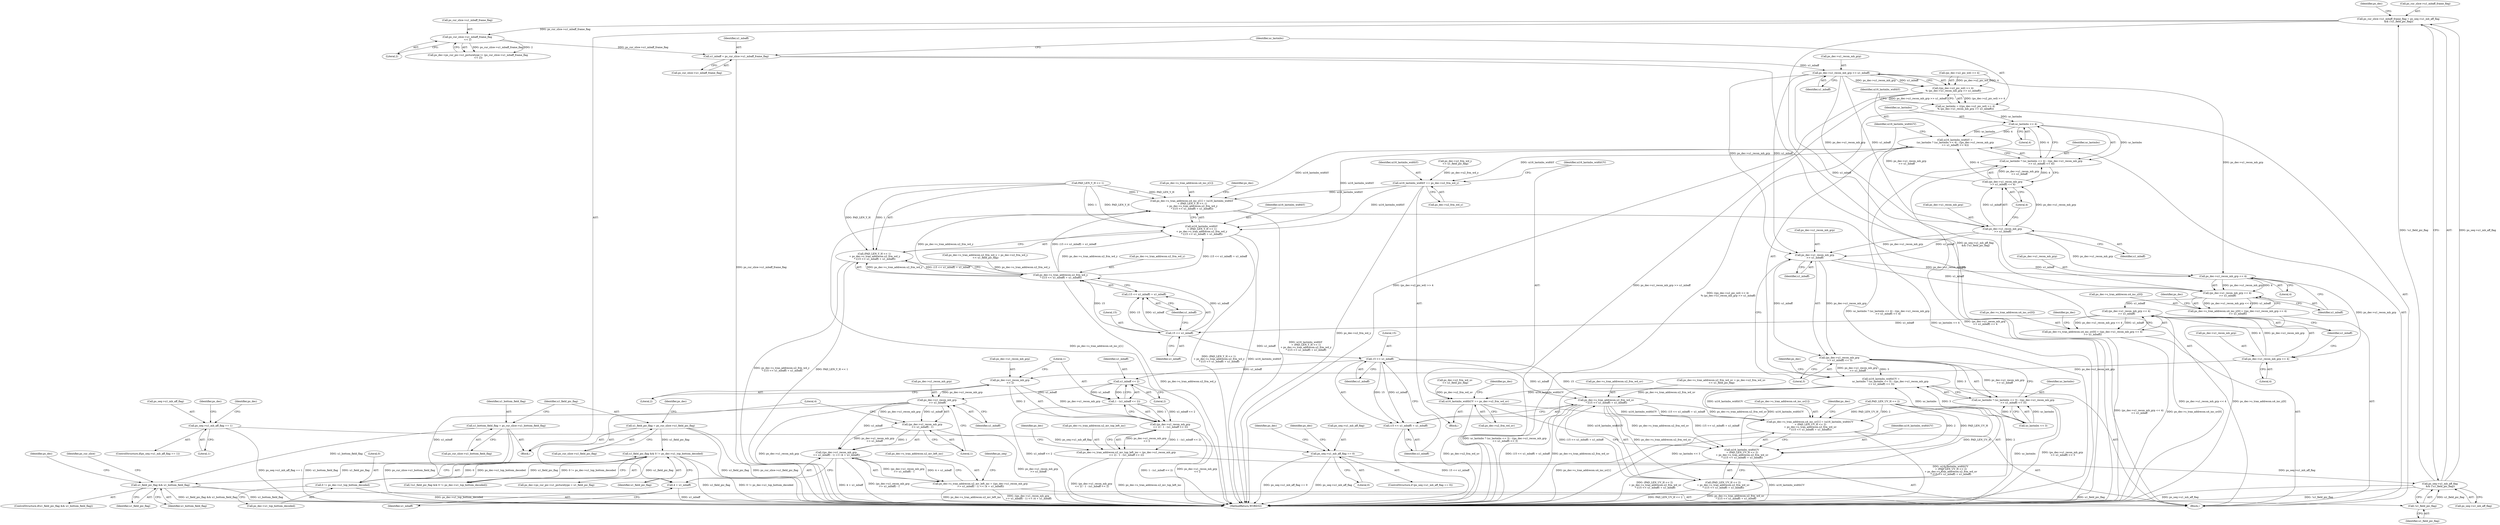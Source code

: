 digraph "0_Android_a78887bcffbc2995cf9ed72e0697acf560875e9e_3@pointer" {
"1001659" [label="(Call,ps_dec->u1_recon_mb_grp >> u1_mbaff)"];
"1001645" [label="(Call,u1_mbaff = ps_cur_slice->u1_mbaff_frame_flag)"];
"1001327" [label="(Call,ps_cur_slice->u1_mbaff_frame_flag\n << 2)"];
"1001311" [label="(Call,ps_cur_slice->u1_mbaff_frame_flag = ps_seq->u1_mb_aff_flag\n && (!u1_field_pic_flag))"];
"1001315" [label="(Call,ps_seq->u1_mb_aff_flag\n && (!u1_field_pic_flag))"];
"1000309" [label="(Call,ps_seq->u1_mb_aff_flag == 0)"];
"1000281" [label="(Call,ps_seq->u1_mb_aff_flag == 1)"];
"1001319" [label="(Call,!u1_field_pic_flag)"];
"1001208" [label="(Call,u1_field_pic_flag && u1_bottom_field_flag)"];
"1000786" [label="(Call,u1_field_pic_flag && 0 != ps_dec->u1_top_bottom_decoded)"];
"1000178" [label="(Call,u1_field_pic_flag = ps_cur_slice->u1_field_pic_flag)"];
"1000788" [label="(Call,0 != ps_dec->u1_top_bottom_decoded)"];
"1000172" [label="(Call,u1_bottom_field_flag = ps_cur_slice->u1_bottom_field_flag)"];
"1001653" [label="(Call,((ps_dec->u2_pic_wd) >> 4)\n % (ps_dec->u1_recon_mb_grp >> u1_mbaff))"];
"1001651" [label="(Call,uc_lastmbs = (((ps_dec->u2_pic_wd) >> 4)\n % (ps_dec->u1_recon_mb_grp >> u1_mbaff)))"];
"1001669" [label="(Call,uc_lastmbs << 4)"];
"1001665" [label="(Call,ui16_lastmbs_widthY =\n (uc_lastmbs ? (uc_lastmbs << 4) : ((ps_dec->u1_recon_mb_grp\n >> u1_mbaff) << 4)))"];
"1001752" [label="(Call,ui16_lastmbs_widthY += ps_dec->u2_frm_wd_y)"];
"1001792" [label="(Call,ps_dec->s_tran_addrecon.u4_inc_y[1] = (ui16_lastmbs_widthY\n + (PAD_LEN_Y_H << 1)\n + ps_dec->s_tran_addrecon.u2_frm_wd_y\n * ((15 << u1_mbaff) + u1_mbaff)))"];
"1001800" [label="(Call,ui16_lastmbs_widthY\n + (PAD_LEN_Y_H << 1)\n + ps_dec->s_tran_addrecon.u2_frm_wd_y\n * ((15 << u1_mbaff) + u1_mbaff))"];
"1001667" [label="(Call,uc_lastmbs ? (uc_lastmbs << 4) : ((ps_dec->u1_recon_mb_grp\n >> u1_mbaff) << 4))"];
"1001673" [label="(Call,ps_dec->u1_recon_mb_grp\n >> u1_mbaff)"];
"1001672" [label="(Call,(ps_dec->u1_recon_mb_grp\n >> u1_mbaff) << 4)"];
"1001688" [label="(Call,ps_dec->u1_recon_mb_grp\n >> u1_mbaff)"];
"1001687" [label="(Call,(ps_dec->u1_recon_mb_grp\n >> u1_mbaff) << 3)"];
"1001680" [label="(Call,ui16_lastmbs_widthUV =\n                        uc_lastmbs ? (uc_lastmbs << 3) : ((ps_dec->u1_recon_mb_grp\n >> u1_mbaff) << 3))"];
"1001757" [label="(Call,ui16_lastmbs_widthUV += ps_dec->u2_frm_wd_uv)"];
"1001817" [label="(Call,ps_dec->s_tran_addrecon.u4_inc_uv[1] = (ui16_lastmbs_widthUV\n + (PAD_LEN_UV_H << 2)\n + ps_dec->s_tran_addrecon.u2_frm_wd_uv\n * ((15 << u1_mbaff) + u1_mbaff)))"];
"1001825" [label="(Call,ui16_lastmbs_widthUV\n + (PAD_LEN_UV_H << 2)\n + ps_dec->s_tran_addrecon.u2_frm_wd_uv\n * ((15 << u1_mbaff) + u1_mbaff))"];
"1001682" [label="(Call,uc_lastmbs ? (uc_lastmbs << 3) : ((ps_dec->u1_recon_mb_grp\n >> u1_mbaff) << 3))"];
"1001771" [label="(Call,ps_dec->u1_recon_mb_grp << 4)"];
"1001770" [label="(Call,(ps_dec->u1_recon_mb_grp << 4)\n >> u1_mbaff)"];
"1001762" [label="(Call,ps_dec->s_tran_addrecon.u4_inc_y[0] = ((ps_dec->u1_recon_mb_grp << 4)\n >> u1_mbaff))"];
"1001785" [label="(Call,(ps_dec->u1_recon_mb_grp << 4)\n >> u1_mbaff)"];
"1001777" [label="(Call,ps_dec->s_tran_addrecon.u4_inc_uv[0] = ((ps_dec->u1_recon_mb_grp << 4)\n >> u1_mbaff))"];
"1001813" [label="(Call,15 << u1_mbaff)"];
"1001806" [label="(Call,ps_dec->s_tran_addrecon.u2_frm_wd_y\n * ((15 << u1_mbaff) + u1_mbaff))"];
"1001802" [label="(Call,(PAD_LEN_Y_H << 1)\n + ps_dec->s_tran_addrecon.u2_frm_wd_y\n * ((15 << u1_mbaff) + u1_mbaff))"];
"1001812" [label="(Call,(15 << u1_mbaff) + u1_mbaff)"];
"1001838" [label="(Call,15 << u1_mbaff)"];
"1001831" [label="(Call,ps_dec->s_tran_addrecon.u2_frm_wd_uv\n * ((15 << u1_mbaff) + u1_mbaff))"];
"1001827" [label="(Call,(PAD_LEN_UV_H << 2)\n + ps_dec->s_tran_addrecon.u2_frm_wd_uv\n * ((15 << u1_mbaff) + u1_mbaff))"];
"1001837" [label="(Call,(15 << u1_mbaff) + u1_mbaff)"];
"1001858" [label="(Call,u1_mbaff << 2)"];
"1001856" [label="(Call,1 - (u1_mbaff << 2))"];
"1001850" [label="(Call,(ps_dec->u1_recon_mb_grp\n << 2) - 1 - (u1_mbaff << 2))"];
"1001844" [label="(Call,ps_dec->s_tran_addrecon.u2_mv_top_left_inc = (ps_dec->u1_recon_mb_grp\n << 2) - 1 - (u1_mbaff << 2))"];
"1001869" [label="(Call,ps_dec->u1_recon_mb_grp\n >> u1_mbaff)"];
"1001868" [label="(Call,(ps_dec->u1_recon_mb_grp\n >> u1_mbaff) - 1)"];
"1001867" [label="(Call,((ps_dec->u1_recon_mb_grp\n >> u1_mbaff) - 1) << (4 + u1_mbaff))"];
"1001861" [label="(Call,ps_dec->s_tran_addrecon.u2_mv_left_inc = ((ps_dec->u1_recon_mb_grp\n >> u1_mbaff) - 1) << (4 + u1_mbaff))"];
"1001875" [label="(Call,4 + u1_mbaff)"];
"1001786" [label="(Call,ps_dec->u1_recon_mb_grp << 4)"];
"1001851" [label="(Call,ps_dec->u1_recon_mb_grp\n << 2)"];
"1001816" [label="(Identifier,u1_mbaff)"];
"1000281" [label="(Call,ps_seq->u1_mb_aff_flag == 1)"];
"1001757" [label="(Call,ui16_lastmbs_widthUV += ps_dec->u2_frm_wd_uv)"];
"1000188" [label="(Identifier,ps_dec)"];
"1001208" [label="(Call,u1_field_pic_flag && u1_bottom_field_flag)"];
"1001654" [label="(Call,(ps_dec->u2_pic_wd) >> 4)"];
"1001861" [label="(Call,ps_dec->s_tran_addrecon.u2_mv_left_inc = ((ps_dec->u1_recon_mb_grp\n >> u1_mbaff) - 1) << (4 + u1_mbaff))"];
"1001763" [label="(Call,ps_dec->s_tran_addrecon.u4_inc_y[0])"];
"1001775" [label="(Literal,4)"];
"1001827" [label="(Call,(PAD_LEN_UV_H << 2)\n + ps_dec->s_tran_addrecon.u2_frm_wd_uv\n * ((15 << u1_mbaff) + u1_mbaff))"];
"1001647" [label="(Call,ps_cur_slice->u1_mbaff_frame_flag)"];
"1001677" [label="(Identifier,u1_mbaff)"];
"1001843" [label="(Identifier,ps_dec)"];
"1001210" [label="(Identifier,u1_bottom_field_flag)"];
"1001669" [label="(Call,uc_lastmbs << 4)"];
"1001771" [label="(Call,ps_dec->u1_recon_mb_grp << 4)"];
"1000310" [label="(Call,ps_seq->u1_mb_aff_flag)"];
"1000285" [label="(Literal,1)"];
"1001692" [label="(Identifier,u1_mbaff)"];
"1001671" [label="(Literal,4)"];
"1001851" [label="(Call,ps_dec->u1_recon_mb_grp\n << 2)"];
"1001688" [label="(Call,ps_dec->u1_recon_mb_grp\n >> u1_mbaff)"];
"1001772" [label="(Call,ps_dec->u1_recon_mb_grp)"];
"1001857" [label="(Literal,1)"];
"1001682" [label="(Call,uc_lastmbs ? (uc_lastmbs << 3) : ((ps_dec->u1_recon_mb_grp\n >> u1_mbaff) << 3))"];
"1001209" [label="(Identifier,u1_field_pic_flag)"];
"1000309" [label="(Call,ps_seq->u1_mb_aff_flag == 0)"];
"1001320" [label="(Identifier,u1_field_pic_flag)"];
"1001770" [label="(Call,(ps_dec->u1_recon_mb_grp << 4)\n >> u1_mbaff)"];
"1001815" [label="(Identifier,u1_mbaff)"];
"1000172" [label="(Call,u1_bottom_field_flag = ps_cur_slice->u1_bottom_field_flag)"];
"1001787" [label="(Call,ps_dec->u1_recon_mb_grp)"];
"1001315" [label="(Call,ps_seq->u1_mb_aff_flag\n && (!u1_field_pic_flag))"];
"1001762" [label="(Call,ps_dec->s_tran_addrecon.u4_inc_y[0] = ((ps_dec->u1_recon_mb_grp << 4)\n >> u1_mbaff))"];
"1001821" [label="(Identifier,ps_dec)"];
"1001328" [label="(Call,ps_cur_slice->u1_mbaff_frame_flag)"];
"1001321" [label="(Call,ps_dec->ps_cur_pic->u1_picturetype |= (ps_cur_slice->u1_mbaff_frame_flag\n << 2))"];
"1001850" [label="(Call,(ps_dec->u1_recon_mb_grp\n << 2) - 1 - (u1_mbaff << 2))"];
"1000280" [label="(ControlStructure,if(ps_seq->u1_mb_aff_flag == 1))"];
"1000785" [label="(Call,!(u1_field_pic_flag && 0 != ps_dec->u1_top_bottom_decoded))"];
"1001817" [label="(Call,ps_dec->s_tran_addrecon.u4_inc_uv[1] = (ui16_lastmbs_widthUV\n + (PAD_LEN_UV_H << 2)\n + ps_dec->s_tran_addrecon.u2_frm_wd_uv\n * ((15 << u1_mbaff) + u1_mbaff)))"];
"1001825" [label="(Call,ui16_lastmbs_widthUV\n + (PAD_LEN_UV_H << 2)\n + ps_dec->s_tran_addrecon.u2_frm_wd_uv\n * ((15 << u1_mbaff) + u1_mbaff))"];
"1001814" [label="(Literal,15)"];
"1001697" [label="(Identifier,ps_dec)"];
"1001653" [label="(Call,((ps_dec->u2_pic_wd) >> 4)\n % (ps_dec->u1_recon_mb_grp >> u1_mbaff))"];
"1001674" [label="(Call,ps_dec->u1_recon_mb_grp)"];
"1001778" [label="(Call,ps_dec->s_tran_addrecon.u4_inc_uv[0])"];
"1000180" [label="(Call,ps_cur_slice->u1_field_pic_flag)"];
"1001800" [label="(Call,ui16_lastmbs_widthY\n + (PAD_LEN_Y_H << 1)\n + ps_dec->s_tran_addrecon.u2_frm_wd_y\n * ((15 << u1_mbaff) + u1_mbaff))"];
"1000282" [label="(Call,ps_seq->u1_mb_aff_flag)"];
"1001777" [label="(Call,ps_dec->s_tran_addrecon.u4_inc_uv[0] = ((ps_dec->u1_recon_mb_grp << 4)\n >> u1_mbaff))"];
"1001673" [label="(Call,ps_dec->u1_recon_mb_grp\n >> u1_mbaff)"];
"1001645" [label="(Call,u1_mbaff = ps_cur_slice->u1_mbaff_frame_flag)"];
"1001845" [label="(Call,ps_dec->s_tran_addrecon.u2_mv_top_left_inc)"];
"1001313" [label="(Identifier,ps_cur_slice)"];
"1000788" [label="(Call,0 != ps_dec->u1_top_bottom_decoded)"];
"1001870" [label="(Call,ps_dec->u1_recon_mb_grp)"];
"1000790" [label="(Call,ps_dec->u1_top_bottom_decoded)"];
"1001858" [label="(Call,u1_mbaff << 2)"];
"1000289" [label="(Identifier,ps_dec)"];
"1001807" [label="(Call,ps_dec->s_tran_addrecon.u2_frm_wd_y)"];
"1001683" [label="(Identifier,uc_lastmbs)"];
"1000322" [label="(Identifier,ps_dec)"];
"1001786" [label="(Call,ps_dec->u1_recon_mb_grp << 4)"];
"1001663" [label="(Identifier,u1_mbaff)"];
"1001733" [label="(Call,ps_dec->u2_frm_wd_y\n << u1_field_pic_flag)"];
"1001117" [label="(Call,ps_dec->ps_cur_pic->u1_picturetype = u1_field_pic_flag)"];
"1001646" [label="(Identifier,u1_mbaff)"];
"1001859" [label="(Identifier,u1_mbaff)"];
"1001693" [label="(Literal,3)"];
"1001840" [label="(Identifier,u1_mbaff)"];
"1001828" [label="(Call,PAD_LEN_UV_H << 2)"];
"1000308" [label="(ControlStructure,if (ps_seq->u1_mb_aff_flag == 0))"];
"1001781" [label="(Identifier,ps_dec)"];
"1001316" [label="(Call,ps_seq->u1_mb_aff_flag)"];
"1001665" [label="(Call,ui16_lastmbs_widthY =\n (uc_lastmbs ? (uc_lastmbs << 4) : ((ps_dec->u1_recon_mb_grp\n >> u1_mbaff) << 4)))"];
"1001876" [label="(Literal,4)"];
"1001727" [label="(Call,ps_dec->s_tran_addrecon.u2_frm_wd_y = ps_dec->u2_frm_wd_y\n << u1_field_pic_flag)"];
"1001793" [label="(Call,ps_dec->s_tran_addrecon.u4_inc_y[1])"];
"1000317" [label="(Identifier,ps_dec)"];
"1001668" [label="(Identifier,uc_lastmbs)"];
"1000789" [label="(Literal,0)"];
"1001670" [label="(Identifier,uc_lastmbs)"];
"1001860" [label="(Literal,2)"];
"1001684" [label="(Call,uc_lastmbs << 3)"];
"1001796" [label="(Identifier,ps_dec)"];
"1001839" [label="(Literal,15)"];
"1001873" [label="(Identifier,u1_mbaff)"];
"1001802" [label="(Call,(PAD_LEN_Y_H << 1)\n + ps_dec->s_tran_addrecon.u2_frm_wd_y\n * ((15 << u1_mbaff) + u1_mbaff))"];
"1001841" [label="(Identifier,u1_mbaff)"];
"1000174" [label="(Call,ps_cur_slice->u1_bottom_field_flag)"];
"1001751" [label="(Block,)"];
"1001776" [label="(Identifier,u1_mbaff)"];
"1001867" [label="(Call,((ps_dec->u1_recon_mb_grp\n >> u1_mbaff) - 1) << (4 + u1_mbaff))"];
"1000178" [label="(Call,u1_field_pic_flag = ps_cur_slice->u1_field_pic_flag)"];
"1001652" [label="(Identifier,uc_lastmbs)"];
"1001678" [label="(Literal,4)"];
"1000138" [label="(Block,)"];
"1001754" [label="(Call,ps_dec->u2_frm_wd_y)"];
"1001659" [label="(Call,ps_dec->u1_recon_mb_grp >> u1_mbaff)"];
"1001801" [label="(Identifier,ui16_lastmbs_widthY)"];
"1001785" [label="(Call,(ps_dec->u1_recon_mb_grp << 4)\n >> u1_mbaff)"];
"1001667" [label="(Call,uc_lastmbs ? (uc_lastmbs << 4) : ((ps_dec->u1_recon_mb_grp\n >> u1_mbaff) << 4))"];
"1001680" [label="(Call,ui16_lastmbs_widthUV =\n                        uc_lastmbs ? (uc_lastmbs << 3) : ((ps_dec->u1_recon_mb_grp\n >> u1_mbaff) << 3))"];
"1001812" [label="(Call,(15 << u1_mbaff) + u1_mbaff)"];
"1001790" [label="(Literal,4)"];
"1001869" [label="(Call,ps_dec->u1_recon_mb_grp\n >> u1_mbaff)"];
"1001791" [label="(Identifier,u1_mbaff)"];
"1001752" [label="(Call,ui16_lastmbs_widthY += ps_dec->u2_frm_wd_y)"];
"1001666" [label="(Identifier,ui16_lastmbs_widthY)"];
"1001855" [label="(Literal,2)"];
"1001844" [label="(Call,ps_dec->s_tran_addrecon.u2_mv_top_left_inc = (ps_dec->u1_recon_mb_grp\n << 2) - 1 - (u1_mbaff << 2))"];
"1001672" [label="(Call,(ps_dec->u1_recon_mb_grp\n >> u1_mbaff) << 4)"];
"1001311" [label="(Call,ps_cur_slice->u1_mbaff_frame_flag = ps_seq->u1_mb_aff_flag\n && (!u1_field_pic_flag))"];
"1000305" [label="(Identifier,ps_dec)"];
"1001744" [label="(Call,ps_dec->u2_frm_wd_uv\n << u1_field_pic_flag)"];
"1001651" [label="(Call,uc_lastmbs = (((ps_dec->u2_pic_wd) >> 4)\n % (ps_dec->u1_recon_mb_grp >> u1_mbaff)))"];
"1000313" [label="(Literal,0)"];
"1001818" [label="(Call,ps_dec->s_tran_addrecon.u4_inc_uv[1])"];
"1001826" [label="(Identifier,ui16_lastmbs_widthUV)"];
"1001327" [label="(Call,ps_cur_slice->u1_mbaff_frame_flag\n << 2)"];
"1001852" [label="(Call,ps_dec->u1_recon_mb_grp)"];
"1001207" [label="(ControlStructure,if(u1_field_pic_flag && u1_bottom_field_flag))"];
"1001806" [label="(Call,ps_dec->s_tran_addrecon.u2_frm_wd_y\n * ((15 << u1_mbaff) + u1_mbaff))"];
"1001832" [label="(Call,ps_dec->s_tran_addrecon.u2_frm_wd_uv)"];
"1002052" [label="(MethodReturn,WORD32)"];
"1001687" [label="(Call,(ps_dec->u1_recon_mb_grp\n >> u1_mbaff) << 3)"];
"1001831" [label="(Call,ps_dec->s_tran_addrecon.u2_frm_wd_uv\n * ((15 << u1_mbaff) + u1_mbaff))"];
"1001753" [label="(Identifier,ui16_lastmbs_widthY)"];
"1001868" [label="(Call,(ps_dec->u1_recon_mb_grp\n >> u1_mbaff) - 1)"];
"1001635" [label="(Block,)"];
"1001331" [label="(Literal,2)"];
"1001324" [label="(Identifier,ps_dec)"];
"1001681" [label="(Identifier,ui16_lastmbs_widthUV)"];
"1001862" [label="(Call,ps_dec->s_tran_addrecon.u2_mv_left_inc)"];
"1001813" [label="(Call,15 << u1_mbaff)"];
"1001738" [label="(Call,ps_dec->s_tran_addrecon.u2_frm_wd_uv = ps_dec->u2_frm_wd_uv\n << u1_field_pic_flag)"];
"1001689" [label="(Call,ps_dec->u1_recon_mb_grp)"];
"1000786" [label="(Call,u1_field_pic_flag && 0 != ps_dec->u1_top_bottom_decoded)"];
"1001803" [label="(Call,PAD_LEN_Y_H << 1)"];
"1001881" [label="(Identifier,ps_seq)"];
"1000787" [label="(Identifier,u1_field_pic_flag)"];
"1001856" [label="(Call,1 - (u1_mbaff << 2))"];
"1001218" [label="(Identifier,ps_dec)"];
"1001758" [label="(Identifier,ui16_lastmbs_widthUV)"];
"1001759" [label="(Call,ps_dec->u2_frm_wd_uv)"];
"1001877" [label="(Identifier,u1_mbaff)"];
"1001312" [label="(Call,ps_cur_slice->u1_mbaff_frame_flag)"];
"1000173" [label="(Identifier,u1_bottom_field_flag)"];
"1001766" [label="(Identifier,ps_dec)"];
"1001838" [label="(Call,15 << u1_mbaff)"];
"1001837" [label="(Call,(15 << u1_mbaff) + u1_mbaff)"];
"1001875" [label="(Call,4 + u1_mbaff)"];
"1001319" [label="(Call,!u1_field_pic_flag)"];
"1001864" [label="(Identifier,ps_dec)"];
"1000179" [label="(Identifier,u1_field_pic_flag)"];
"1001660" [label="(Call,ps_dec->u1_recon_mb_grp)"];
"1001792" [label="(Call,ps_dec->s_tran_addrecon.u4_inc_y[1] = (ui16_lastmbs_widthY\n + (PAD_LEN_Y_H << 1)\n + ps_dec->s_tran_addrecon.u2_frm_wd_y\n * ((15 << u1_mbaff) + u1_mbaff)))"];
"1001874" [label="(Literal,1)"];
"1001659" -> "1001653"  [label="AST: "];
"1001659" -> "1001663"  [label="CFG: "];
"1001660" -> "1001659"  [label="AST: "];
"1001663" -> "1001659"  [label="AST: "];
"1001653" -> "1001659"  [label="CFG: "];
"1001659" -> "1001653"  [label="DDG: ps_dec->u1_recon_mb_grp"];
"1001659" -> "1001653"  [label="DDG: u1_mbaff"];
"1001645" -> "1001659"  [label="DDG: u1_mbaff"];
"1001659" -> "1001673"  [label="DDG: ps_dec->u1_recon_mb_grp"];
"1001659" -> "1001673"  [label="DDG: u1_mbaff"];
"1001659" -> "1001688"  [label="DDG: ps_dec->u1_recon_mb_grp"];
"1001659" -> "1001688"  [label="DDG: u1_mbaff"];
"1001659" -> "1001771"  [label="DDG: ps_dec->u1_recon_mb_grp"];
"1001659" -> "1001770"  [label="DDG: u1_mbaff"];
"1001645" -> "1001635"  [label="AST: "];
"1001645" -> "1001647"  [label="CFG: "];
"1001646" -> "1001645"  [label="AST: "];
"1001647" -> "1001645"  [label="AST: "];
"1001652" -> "1001645"  [label="CFG: "];
"1001645" -> "1002052"  [label="DDG: ps_cur_slice->u1_mbaff_frame_flag"];
"1001327" -> "1001645"  [label="DDG: ps_cur_slice->u1_mbaff_frame_flag"];
"1001327" -> "1001321"  [label="AST: "];
"1001327" -> "1001331"  [label="CFG: "];
"1001328" -> "1001327"  [label="AST: "];
"1001331" -> "1001327"  [label="AST: "];
"1001321" -> "1001327"  [label="CFG: "];
"1001327" -> "1001321"  [label="DDG: ps_cur_slice->u1_mbaff_frame_flag"];
"1001327" -> "1001321"  [label="DDG: 2"];
"1001311" -> "1001327"  [label="DDG: ps_cur_slice->u1_mbaff_frame_flag"];
"1001311" -> "1000138"  [label="AST: "];
"1001311" -> "1001315"  [label="CFG: "];
"1001312" -> "1001311"  [label="AST: "];
"1001315" -> "1001311"  [label="AST: "];
"1001324" -> "1001311"  [label="CFG: "];
"1001311" -> "1002052"  [label="DDG: ps_seq->u1_mb_aff_flag\n && (!u1_field_pic_flag)"];
"1001315" -> "1001311"  [label="DDG: ps_seq->u1_mb_aff_flag"];
"1001315" -> "1001311"  [label="DDG: !u1_field_pic_flag"];
"1001315" -> "1001316"  [label="CFG: "];
"1001315" -> "1001319"  [label="CFG: "];
"1001316" -> "1001315"  [label="AST: "];
"1001319" -> "1001315"  [label="AST: "];
"1001315" -> "1002052"  [label="DDG: ps_seq->u1_mb_aff_flag"];
"1001315" -> "1002052"  [label="DDG: !u1_field_pic_flag"];
"1000309" -> "1001315"  [label="DDG: ps_seq->u1_mb_aff_flag"];
"1001319" -> "1001315"  [label="DDG: u1_field_pic_flag"];
"1000309" -> "1000308"  [label="AST: "];
"1000309" -> "1000313"  [label="CFG: "];
"1000310" -> "1000309"  [label="AST: "];
"1000313" -> "1000309"  [label="AST: "];
"1000317" -> "1000309"  [label="CFG: "];
"1000322" -> "1000309"  [label="CFG: "];
"1000309" -> "1002052"  [label="DDG: ps_seq->u1_mb_aff_flag"];
"1000309" -> "1002052"  [label="DDG: ps_seq->u1_mb_aff_flag == 0"];
"1000281" -> "1000309"  [label="DDG: ps_seq->u1_mb_aff_flag"];
"1000281" -> "1000280"  [label="AST: "];
"1000281" -> "1000285"  [label="CFG: "];
"1000282" -> "1000281"  [label="AST: "];
"1000285" -> "1000281"  [label="AST: "];
"1000289" -> "1000281"  [label="CFG: "];
"1000305" -> "1000281"  [label="CFG: "];
"1000281" -> "1002052"  [label="DDG: ps_seq->u1_mb_aff_flag == 1"];
"1001319" -> "1001320"  [label="CFG: "];
"1001320" -> "1001319"  [label="AST: "];
"1001208" -> "1001319"  [label="DDG: u1_field_pic_flag"];
"1001208" -> "1001207"  [label="AST: "];
"1001208" -> "1001209"  [label="CFG: "];
"1001208" -> "1001210"  [label="CFG: "];
"1001209" -> "1001208"  [label="AST: "];
"1001210" -> "1001208"  [label="AST: "];
"1001218" -> "1001208"  [label="CFG: "];
"1001313" -> "1001208"  [label="CFG: "];
"1001208" -> "1002052"  [label="DDG: u1_field_pic_flag && u1_bottom_field_flag"];
"1001208" -> "1002052"  [label="DDG: u1_bottom_field_flag"];
"1000786" -> "1001208"  [label="DDG: u1_field_pic_flag"];
"1000172" -> "1001208"  [label="DDG: u1_bottom_field_flag"];
"1000786" -> "1000785"  [label="AST: "];
"1000786" -> "1000787"  [label="CFG: "];
"1000786" -> "1000788"  [label="CFG: "];
"1000787" -> "1000786"  [label="AST: "];
"1000788" -> "1000786"  [label="AST: "];
"1000785" -> "1000786"  [label="CFG: "];
"1000786" -> "1002052"  [label="DDG: 0 != ps_dec->u1_top_bottom_decoded"];
"1000786" -> "1002052"  [label="DDG: u1_field_pic_flag"];
"1000786" -> "1000785"  [label="DDG: u1_field_pic_flag"];
"1000786" -> "1000785"  [label="DDG: 0 != ps_dec->u1_top_bottom_decoded"];
"1000178" -> "1000786"  [label="DDG: u1_field_pic_flag"];
"1000788" -> "1000786"  [label="DDG: 0"];
"1000788" -> "1000786"  [label="DDG: ps_dec->u1_top_bottom_decoded"];
"1000786" -> "1001117"  [label="DDG: u1_field_pic_flag"];
"1000178" -> "1000138"  [label="AST: "];
"1000178" -> "1000180"  [label="CFG: "];
"1000179" -> "1000178"  [label="AST: "];
"1000180" -> "1000178"  [label="AST: "];
"1000188" -> "1000178"  [label="CFG: "];
"1000178" -> "1002052"  [label="DDG: u1_field_pic_flag"];
"1000178" -> "1002052"  [label="DDG: ps_cur_slice->u1_field_pic_flag"];
"1000788" -> "1000790"  [label="CFG: "];
"1000789" -> "1000788"  [label="AST: "];
"1000790" -> "1000788"  [label="AST: "];
"1000788" -> "1002052"  [label="DDG: ps_dec->u1_top_bottom_decoded"];
"1000172" -> "1000138"  [label="AST: "];
"1000172" -> "1000174"  [label="CFG: "];
"1000173" -> "1000172"  [label="AST: "];
"1000174" -> "1000172"  [label="AST: "];
"1000179" -> "1000172"  [label="CFG: "];
"1000172" -> "1002052"  [label="DDG: u1_bottom_field_flag"];
"1000172" -> "1002052"  [label="DDG: ps_cur_slice->u1_bottom_field_flag"];
"1001653" -> "1001651"  [label="AST: "];
"1001654" -> "1001653"  [label="AST: "];
"1001651" -> "1001653"  [label="CFG: "];
"1001653" -> "1002052"  [label="DDG: (ps_dec->u2_pic_wd) >> 4"];
"1001653" -> "1002052"  [label="DDG: ps_dec->u1_recon_mb_grp >> u1_mbaff"];
"1001653" -> "1001651"  [label="DDG: (ps_dec->u2_pic_wd) >> 4"];
"1001653" -> "1001651"  [label="DDG: ps_dec->u1_recon_mb_grp >> u1_mbaff"];
"1001654" -> "1001653"  [label="DDG: ps_dec->u2_pic_wd"];
"1001654" -> "1001653"  [label="DDG: 4"];
"1001651" -> "1001635"  [label="AST: "];
"1001652" -> "1001651"  [label="AST: "];
"1001666" -> "1001651"  [label="CFG: "];
"1001651" -> "1002052"  [label="DDG: ((ps_dec->u2_pic_wd) >> 4)\n % (ps_dec->u1_recon_mb_grp >> u1_mbaff)"];
"1001651" -> "1001669"  [label="DDG: uc_lastmbs"];
"1001669" -> "1001667"  [label="AST: "];
"1001669" -> "1001671"  [label="CFG: "];
"1001670" -> "1001669"  [label="AST: "];
"1001671" -> "1001669"  [label="AST: "];
"1001667" -> "1001669"  [label="CFG: "];
"1001669" -> "1001665"  [label="DDG: uc_lastmbs"];
"1001669" -> "1001665"  [label="DDG: 4"];
"1001669" -> "1001667"  [label="DDG: uc_lastmbs"];
"1001669" -> "1001667"  [label="DDG: 4"];
"1001665" -> "1001635"  [label="AST: "];
"1001665" -> "1001667"  [label="CFG: "];
"1001666" -> "1001665"  [label="AST: "];
"1001667" -> "1001665"  [label="AST: "];
"1001681" -> "1001665"  [label="CFG: "];
"1001665" -> "1002052"  [label="DDG: uc_lastmbs ? (uc_lastmbs << 4) : ((ps_dec->u1_recon_mb_grp\n >> u1_mbaff) << 4)"];
"1001672" -> "1001665"  [label="DDG: ps_dec->u1_recon_mb_grp\n >> u1_mbaff"];
"1001672" -> "1001665"  [label="DDG: 4"];
"1001665" -> "1001752"  [label="DDG: ui16_lastmbs_widthY"];
"1001665" -> "1001792"  [label="DDG: ui16_lastmbs_widthY"];
"1001665" -> "1001800"  [label="DDG: ui16_lastmbs_widthY"];
"1001752" -> "1001751"  [label="AST: "];
"1001752" -> "1001754"  [label="CFG: "];
"1001753" -> "1001752"  [label="AST: "];
"1001754" -> "1001752"  [label="AST: "];
"1001758" -> "1001752"  [label="CFG: "];
"1001752" -> "1002052"  [label="DDG: ps_dec->u2_frm_wd_y"];
"1001733" -> "1001752"  [label="DDG: ps_dec->u2_frm_wd_y"];
"1001752" -> "1001792"  [label="DDG: ui16_lastmbs_widthY"];
"1001752" -> "1001800"  [label="DDG: ui16_lastmbs_widthY"];
"1001792" -> "1001635"  [label="AST: "];
"1001792" -> "1001800"  [label="CFG: "];
"1001793" -> "1001792"  [label="AST: "];
"1001800" -> "1001792"  [label="AST: "];
"1001821" -> "1001792"  [label="CFG: "];
"1001792" -> "1002052"  [label="DDG: ui16_lastmbs_widthY\n + (PAD_LEN_Y_H << 1)\n + ps_dec->s_tran_addrecon.u2_frm_wd_y\n * ((15 << u1_mbaff) + u1_mbaff)"];
"1001792" -> "1002052"  [label="DDG: ps_dec->s_tran_addrecon.u4_inc_y[1]"];
"1001803" -> "1001792"  [label="DDG: PAD_LEN_Y_H"];
"1001803" -> "1001792"  [label="DDG: 1"];
"1001806" -> "1001792"  [label="DDG: ps_dec->s_tran_addrecon.u2_frm_wd_y"];
"1001806" -> "1001792"  [label="DDG: (15 << u1_mbaff) + u1_mbaff"];
"1001800" -> "1001802"  [label="CFG: "];
"1001801" -> "1001800"  [label="AST: "];
"1001802" -> "1001800"  [label="AST: "];
"1001800" -> "1002052"  [label="DDG: ui16_lastmbs_widthY"];
"1001800" -> "1002052"  [label="DDG: (PAD_LEN_Y_H << 1)\n + ps_dec->s_tran_addrecon.u2_frm_wd_y\n * ((15 << u1_mbaff) + u1_mbaff)"];
"1001803" -> "1001800"  [label="DDG: PAD_LEN_Y_H"];
"1001803" -> "1001800"  [label="DDG: 1"];
"1001806" -> "1001800"  [label="DDG: ps_dec->s_tran_addrecon.u2_frm_wd_y"];
"1001806" -> "1001800"  [label="DDG: (15 << u1_mbaff) + u1_mbaff"];
"1001667" -> "1001672"  [label="CFG: "];
"1001668" -> "1001667"  [label="AST: "];
"1001672" -> "1001667"  [label="AST: "];
"1001667" -> "1002052"  [label="DDG: (ps_dec->u1_recon_mb_grp\n >> u1_mbaff) << 4"];
"1001667" -> "1002052"  [label="DDG: uc_lastmbs << 4"];
"1001672" -> "1001667"  [label="DDG: ps_dec->u1_recon_mb_grp\n >> u1_mbaff"];
"1001672" -> "1001667"  [label="DDG: 4"];
"1001673" -> "1001672"  [label="AST: "];
"1001673" -> "1001677"  [label="CFG: "];
"1001674" -> "1001673"  [label="AST: "];
"1001677" -> "1001673"  [label="AST: "];
"1001678" -> "1001673"  [label="CFG: "];
"1001673" -> "1001672"  [label="DDG: ps_dec->u1_recon_mb_grp"];
"1001673" -> "1001672"  [label="DDG: u1_mbaff"];
"1001673" -> "1001688"  [label="DDG: ps_dec->u1_recon_mb_grp"];
"1001673" -> "1001688"  [label="DDG: u1_mbaff"];
"1001673" -> "1001771"  [label="DDG: ps_dec->u1_recon_mb_grp"];
"1001673" -> "1001770"  [label="DDG: u1_mbaff"];
"1001672" -> "1001678"  [label="CFG: "];
"1001678" -> "1001672"  [label="AST: "];
"1001688" -> "1001687"  [label="AST: "];
"1001688" -> "1001692"  [label="CFG: "];
"1001689" -> "1001688"  [label="AST: "];
"1001692" -> "1001688"  [label="AST: "];
"1001693" -> "1001688"  [label="CFG: "];
"1001688" -> "1001687"  [label="DDG: ps_dec->u1_recon_mb_grp"];
"1001688" -> "1001687"  [label="DDG: u1_mbaff"];
"1001688" -> "1001771"  [label="DDG: ps_dec->u1_recon_mb_grp"];
"1001688" -> "1001770"  [label="DDG: u1_mbaff"];
"1001687" -> "1001682"  [label="AST: "];
"1001687" -> "1001693"  [label="CFG: "];
"1001693" -> "1001687"  [label="AST: "];
"1001682" -> "1001687"  [label="CFG: "];
"1001687" -> "1001680"  [label="DDG: ps_dec->u1_recon_mb_grp\n >> u1_mbaff"];
"1001687" -> "1001680"  [label="DDG: 3"];
"1001687" -> "1001682"  [label="DDG: ps_dec->u1_recon_mb_grp\n >> u1_mbaff"];
"1001687" -> "1001682"  [label="DDG: 3"];
"1001680" -> "1001635"  [label="AST: "];
"1001680" -> "1001682"  [label="CFG: "];
"1001681" -> "1001680"  [label="AST: "];
"1001682" -> "1001680"  [label="AST: "];
"1001697" -> "1001680"  [label="CFG: "];
"1001680" -> "1002052"  [label="DDG: uc_lastmbs ? (uc_lastmbs << 3) : ((ps_dec->u1_recon_mb_grp\n >> u1_mbaff) << 3)"];
"1001684" -> "1001680"  [label="DDG: uc_lastmbs"];
"1001684" -> "1001680"  [label="DDG: 3"];
"1001680" -> "1001757"  [label="DDG: ui16_lastmbs_widthUV"];
"1001680" -> "1001817"  [label="DDG: ui16_lastmbs_widthUV"];
"1001680" -> "1001825"  [label="DDG: ui16_lastmbs_widthUV"];
"1001757" -> "1001751"  [label="AST: "];
"1001757" -> "1001759"  [label="CFG: "];
"1001758" -> "1001757"  [label="AST: "];
"1001759" -> "1001757"  [label="AST: "];
"1001766" -> "1001757"  [label="CFG: "];
"1001757" -> "1002052"  [label="DDG: ps_dec->u2_frm_wd_uv"];
"1001744" -> "1001757"  [label="DDG: ps_dec->u2_frm_wd_uv"];
"1001757" -> "1001817"  [label="DDG: ui16_lastmbs_widthUV"];
"1001757" -> "1001825"  [label="DDG: ui16_lastmbs_widthUV"];
"1001817" -> "1001635"  [label="AST: "];
"1001817" -> "1001825"  [label="CFG: "];
"1001818" -> "1001817"  [label="AST: "];
"1001825" -> "1001817"  [label="AST: "];
"1001843" -> "1001817"  [label="CFG: "];
"1001817" -> "1002052"  [label="DDG: ui16_lastmbs_widthUV\n + (PAD_LEN_UV_H << 2)\n + ps_dec->s_tran_addrecon.u2_frm_wd_uv\n * ((15 << u1_mbaff) + u1_mbaff)"];
"1001817" -> "1002052"  [label="DDG: ps_dec->s_tran_addrecon.u4_inc_uv[1]"];
"1001828" -> "1001817"  [label="DDG: PAD_LEN_UV_H"];
"1001828" -> "1001817"  [label="DDG: 2"];
"1001831" -> "1001817"  [label="DDG: ps_dec->s_tran_addrecon.u2_frm_wd_uv"];
"1001831" -> "1001817"  [label="DDG: (15 << u1_mbaff) + u1_mbaff"];
"1001825" -> "1001827"  [label="CFG: "];
"1001826" -> "1001825"  [label="AST: "];
"1001827" -> "1001825"  [label="AST: "];
"1001825" -> "1002052"  [label="DDG: ui16_lastmbs_widthUV"];
"1001825" -> "1002052"  [label="DDG: (PAD_LEN_UV_H << 2)\n + ps_dec->s_tran_addrecon.u2_frm_wd_uv\n * ((15 << u1_mbaff) + u1_mbaff)"];
"1001828" -> "1001825"  [label="DDG: PAD_LEN_UV_H"];
"1001828" -> "1001825"  [label="DDG: 2"];
"1001831" -> "1001825"  [label="DDG: ps_dec->s_tran_addrecon.u2_frm_wd_uv"];
"1001831" -> "1001825"  [label="DDG: (15 << u1_mbaff) + u1_mbaff"];
"1001682" -> "1001684"  [label="CFG: "];
"1001683" -> "1001682"  [label="AST: "];
"1001684" -> "1001682"  [label="AST: "];
"1001682" -> "1002052"  [label="DDG: uc_lastmbs << 3"];
"1001682" -> "1002052"  [label="DDG: uc_lastmbs"];
"1001682" -> "1002052"  [label="DDG: (ps_dec->u1_recon_mb_grp\n >> u1_mbaff) << 3"];
"1001684" -> "1001682"  [label="DDG: uc_lastmbs"];
"1001684" -> "1001682"  [label="DDG: 3"];
"1001771" -> "1001770"  [label="AST: "];
"1001771" -> "1001775"  [label="CFG: "];
"1001772" -> "1001771"  [label="AST: "];
"1001775" -> "1001771"  [label="AST: "];
"1001776" -> "1001771"  [label="CFG: "];
"1001771" -> "1001770"  [label="DDG: ps_dec->u1_recon_mb_grp"];
"1001771" -> "1001770"  [label="DDG: 4"];
"1001771" -> "1001786"  [label="DDG: ps_dec->u1_recon_mb_grp"];
"1001770" -> "1001762"  [label="AST: "];
"1001770" -> "1001776"  [label="CFG: "];
"1001776" -> "1001770"  [label="AST: "];
"1001762" -> "1001770"  [label="CFG: "];
"1001770" -> "1001762"  [label="DDG: ps_dec->u1_recon_mb_grp << 4"];
"1001770" -> "1001762"  [label="DDG: u1_mbaff"];
"1001770" -> "1001785"  [label="DDG: u1_mbaff"];
"1001762" -> "1001635"  [label="AST: "];
"1001763" -> "1001762"  [label="AST: "];
"1001781" -> "1001762"  [label="CFG: "];
"1001762" -> "1002052"  [label="DDG: ps_dec->s_tran_addrecon.u4_inc_y[0]"];
"1001785" -> "1001777"  [label="AST: "];
"1001785" -> "1001791"  [label="CFG: "];
"1001786" -> "1001785"  [label="AST: "];
"1001791" -> "1001785"  [label="AST: "];
"1001777" -> "1001785"  [label="CFG: "];
"1001785" -> "1002052"  [label="DDG: ps_dec->u1_recon_mb_grp << 4"];
"1001785" -> "1001777"  [label="DDG: ps_dec->u1_recon_mb_grp << 4"];
"1001785" -> "1001777"  [label="DDG: u1_mbaff"];
"1001786" -> "1001785"  [label="DDG: ps_dec->u1_recon_mb_grp"];
"1001786" -> "1001785"  [label="DDG: 4"];
"1001785" -> "1001813"  [label="DDG: u1_mbaff"];
"1001777" -> "1001635"  [label="AST: "];
"1001778" -> "1001777"  [label="AST: "];
"1001796" -> "1001777"  [label="CFG: "];
"1001777" -> "1002052"  [label="DDG: ps_dec->s_tran_addrecon.u4_inc_uv[0]"];
"1001777" -> "1002052"  [label="DDG: (ps_dec->u1_recon_mb_grp << 4)\n >> u1_mbaff"];
"1001813" -> "1001812"  [label="AST: "];
"1001813" -> "1001815"  [label="CFG: "];
"1001814" -> "1001813"  [label="AST: "];
"1001815" -> "1001813"  [label="AST: "];
"1001816" -> "1001813"  [label="CFG: "];
"1001813" -> "1001806"  [label="DDG: 15"];
"1001813" -> "1001806"  [label="DDG: u1_mbaff"];
"1001813" -> "1001812"  [label="DDG: 15"];
"1001813" -> "1001812"  [label="DDG: u1_mbaff"];
"1001813" -> "1001838"  [label="DDG: u1_mbaff"];
"1001806" -> "1001802"  [label="AST: "];
"1001806" -> "1001812"  [label="CFG: "];
"1001807" -> "1001806"  [label="AST: "];
"1001812" -> "1001806"  [label="AST: "];
"1001802" -> "1001806"  [label="CFG: "];
"1001806" -> "1002052"  [label="DDG: ps_dec->s_tran_addrecon.u2_frm_wd_y"];
"1001806" -> "1001802"  [label="DDG: ps_dec->s_tran_addrecon.u2_frm_wd_y"];
"1001806" -> "1001802"  [label="DDG: (15 << u1_mbaff) + u1_mbaff"];
"1001727" -> "1001806"  [label="DDG: ps_dec->s_tran_addrecon.u2_frm_wd_y"];
"1001803" -> "1001802"  [label="AST: "];
"1001802" -> "1002052"  [label="DDG: PAD_LEN_Y_H << 1"];
"1001802" -> "1002052"  [label="DDG: ps_dec->s_tran_addrecon.u2_frm_wd_y\n * ((15 << u1_mbaff) + u1_mbaff)"];
"1001803" -> "1001802"  [label="DDG: PAD_LEN_Y_H"];
"1001803" -> "1001802"  [label="DDG: 1"];
"1001812" -> "1001816"  [label="CFG: "];
"1001816" -> "1001812"  [label="AST: "];
"1001838" -> "1001837"  [label="AST: "];
"1001838" -> "1001840"  [label="CFG: "];
"1001839" -> "1001838"  [label="AST: "];
"1001840" -> "1001838"  [label="AST: "];
"1001841" -> "1001838"  [label="CFG: "];
"1001838" -> "1001831"  [label="DDG: 15"];
"1001838" -> "1001831"  [label="DDG: u1_mbaff"];
"1001838" -> "1001837"  [label="DDG: 15"];
"1001838" -> "1001837"  [label="DDG: u1_mbaff"];
"1001838" -> "1001858"  [label="DDG: u1_mbaff"];
"1001831" -> "1001827"  [label="AST: "];
"1001831" -> "1001837"  [label="CFG: "];
"1001832" -> "1001831"  [label="AST: "];
"1001837" -> "1001831"  [label="AST: "];
"1001827" -> "1001831"  [label="CFG: "];
"1001831" -> "1002052"  [label="DDG: (15 << u1_mbaff) + u1_mbaff"];
"1001831" -> "1002052"  [label="DDG: ps_dec->s_tran_addrecon.u2_frm_wd_uv"];
"1001831" -> "1001827"  [label="DDG: ps_dec->s_tran_addrecon.u2_frm_wd_uv"];
"1001831" -> "1001827"  [label="DDG: (15 << u1_mbaff) + u1_mbaff"];
"1001738" -> "1001831"  [label="DDG: ps_dec->s_tran_addrecon.u2_frm_wd_uv"];
"1001828" -> "1001827"  [label="AST: "];
"1001827" -> "1002052"  [label="DDG: ps_dec->s_tran_addrecon.u2_frm_wd_uv\n * ((15 << u1_mbaff) + u1_mbaff)"];
"1001827" -> "1002052"  [label="DDG: PAD_LEN_UV_H << 2"];
"1001828" -> "1001827"  [label="DDG: PAD_LEN_UV_H"];
"1001828" -> "1001827"  [label="DDG: 2"];
"1001837" -> "1001841"  [label="CFG: "];
"1001841" -> "1001837"  [label="AST: "];
"1001837" -> "1002052"  [label="DDG: 15 << u1_mbaff"];
"1001858" -> "1001856"  [label="AST: "];
"1001858" -> "1001860"  [label="CFG: "];
"1001859" -> "1001858"  [label="AST: "];
"1001860" -> "1001858"  [label="AST: "];
"1001856" -> "1001858"  [label="CFG: "];
"1001858" -> "1001856"  [label="DDG: u1_mbaff"];
"1001858" -> "1001856"  [label="DDG: 2"];
"1001858" -> "1001869"  [label="DDG: u1_mbaff"];
"1001856" -> "1001850"  [label="AST: "];
"1001857" -> "1001856"  [label="AST: "];
"1001850" -> "1001856"  [label="CFG: "];
"1001856" -> "1002052"  [label="DDG: u1_mbaff << 2"];
"1001856" -> "1001850"  [label="DDG: 1"];
"1001856" -> "1001850"  [label="DDG: u1_mbaff << 2"];
"1001850" -> "1001844"  [label="AST: "];
"1001851" -> "1001850"  [label="AST: "];
"1001844" -> "1001850"  [label="CFG: "];
"1001850" -> "1002052"  [label="DDG: 1 - (u1_mbaff << 2)"];
"1001850" -> "1002052"  [label="DDG: ps_dec->u1_recon_mb_grp\n << 2"];
"1001850" -> "1001844"  [label="DDG: ps_dec->u1_recon_mb_grp\n << 2"];
"1001850" -> "1001844"  [label="DDG: 1 - (u1_mbaff << 2)"];
"1001851" -> "1001850"  [label="DDG: ps_dec->u1_recon_mb_grp"];
"1001851" -> "1001850"  [label="DDG: 2"];
"1001844" -> "1001635"  [label="AST: "];
"1001845" -> "1001844"  [label="AST: "];
"1001864" -> "1001844"  [label="CFG: "];
"1001844" -> "1002052"  [label="DDG: (ps_dec->u1_recon_mb_grp\n << 2) - 1 - (u1_mbaff << 2)"];
"1001844" -> "1002052"  [label="DDG: ps_dec->s_tran_addrecon.u2_mv_top_left_inc"];
"1001869" -> "1001868"  [label="AST: "];
"1001869" -> "1001873"  [label="CFG: "];
"1001870" -> "1001869"  [label="AST: "];
"1001873" -> "1001869"  [label="AST: "];
"1001874" -> "1001869"  [label="CFG: "];
"1001869" -> "1002052"  [label="DDG: ps_dec->u1_recon_mb_grp"];
"1001869" -> "1001868"  [label="DDG: ps_dec->u1_recon_mb_grp"];
"1001869" -> "1001868"  [label="DDG: u1_mbaff"];
"1001851" -> "1001869"  [label="DDG: ps_dec->u1_recon_mb_grp"];
"1001869" -> "1001867"  [label="DDG: u1_mbaff"];
"1001869" -> "1001875"  [label="DDG: u1_mbaff"];
"1001868" -> "1001867"  [label="AST: "];
"1001868" -> "1001874"  [label="CFG: "];
"1001874" -> "1001868"  [label="AST: "];
"1001876" -> "1001868"  [label="CFG: "];
"1001868" -> "1002052"  [label="DDG: ps_dec->u1_recon_mb_grp\n >> u1_mbaff"];
"1001868" -> "1001867"  [label="DDG: ps_dec->u1_recon_mb_grp\n >> u1_mbaff"];
"1001868" -> "1001867"  [label="DDG: 1"];
"1001867" -> "1001861"  [label="AST: "];
"1001867" -> "1001875"  [label="CFG: "];
"1001875" -> "1001867"  [label="AST: "];
"1001861" -> "1001867"  [label="CFG: "];
"1001867" -> "1002052"  [label="DDG: 4 + u1_mbaff"];
"1001867" -> "1002052"  [label="DDG: (ps_dec->u1_recon_mb_grp\n >> u1_mbaff) - 1"];
"1001867" -> "1001861"  [label="DDG: (ps_dec->u1_recon_mb_grp\n >> u1_mbaff) - 1"];
"1001867" -> "1001861"  [label="DDG: 4 + u1_mbaff"];
"1001861" -> "1001635"  [label="AST: "];
"1001862" -> "1001861"  [label="AST: "];
"1001881" -> "1001861"  [label="CFG: "];
"1001861" -> "1002052"  [label="DDG: ps_dec->s_tran_addrecon.u2_mv_left_inc"];
"1001861" -> "1002052"  [label="DDG: ((ps_dec->u1_recon_mb_grp\n >> u1_mbaff) - 1) << (4 + u1_mbaff)"];
"1001875" -> "1001877"  [label="CFG: "];
"1001876" -> "1001875"  [label="AST: "];
"1001877" -> "1001875"  [label="AST: "];
"1001875" -> "1002052"  [label="DDG: u1_mbaff"];
"1001786" -> "1001790"  [label="CFG: "];
"1001787" -> "1001786"  [label="AST: "];
"1001790" -> "1001786"  [label="AST: "];
"1001791" -> "1001786"  [label="CFG: "];
"1001786" -> "1001851"  [label="DDG: ps_dec->u1_recon_mb_grp"];
"1001851" -> "1001855"  [label="CFG: "];
"1001852" -> "1001851"  [label="AST: "];
"1001855" -> "1001851"  [label="AST: "];
"1001857" -> "1001851"  [label="CFG: "];
}
